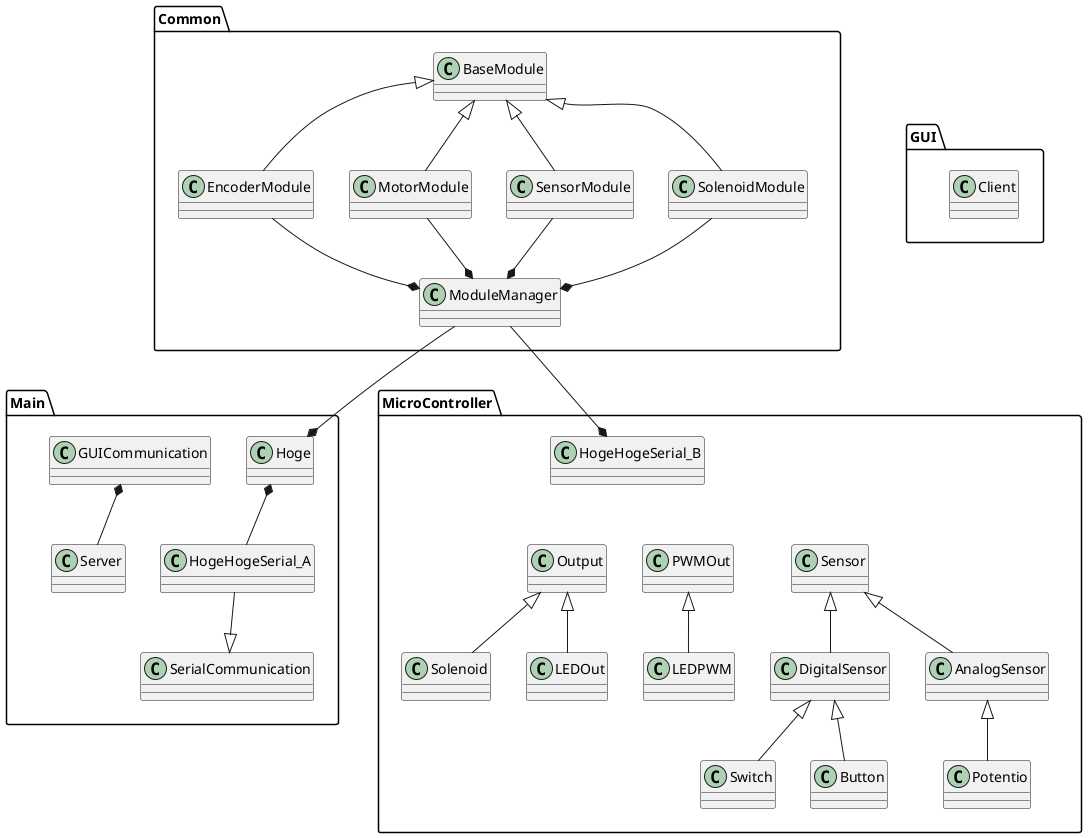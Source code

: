 @startuml クラス図Ex

package Common {
    class BaseModule {}
    class EncoderModule {}
    class MotorModule {}
    class SensorModule {}
    class SolenoidModule {}
    class ModuleManager {}
}

package Main {
    class SerialCommunication {}
    class HogeHogeSerial_A {}
    class Hoge {}
    class GUICommunication {}
    class Server {}
}

package MicroController {
    class HogeHogeSerial_B {}
    class Sensor {}
    class DigitalSensor {}
    class AnalogSensor {}
    class Button {}
    class Switch {}
    class Potentio {}
    class Output {}
    class LEDOut {}
    class Solenoid {}
    class PWMOut {}
    class LEDPWM {}
}

package GUI {
    class Client {}
}

Common -[hidden]-> Main
Common -[hidden]-> MicroController
Common -[hidden]-> GUI

BaseModule <|-- SolenoidModule
BaseModule <|-- MotorModule
BaseModule <|-- SensorModule
BaseModule <|-- EncoderModule
EncoderModule --* ModuleManager
SensorModule --* ModuleManager
MotorModule --* ModuleManager
SolenoidModule --* ModuleManager
GUICommunication *-- Server

Sensor <|-- DigitalSensor
Sensor <|-- AnalogSensor
DigitalSensor <|-- Button
DigitalSensor <|-- Switch
AnalogSensor <|-- Potentio
Output <|-- LEDOut
Output <|-- Solenoid
PWMOut <|-- LEDPWM
HogeHogeSerial_B -[hidden]- PWMOut
HogeHogeSerial_B -[hidden]- Output
HogeHogeSerial_B -[hidden]- Sensor

ModuleManager --* HogeHogeSerial_B
ModuleManager --* Hoge

Hoge *-- HogeHogeSerial_A
HogeHogeSerial_A --|> SerialCommunication





@enduml
